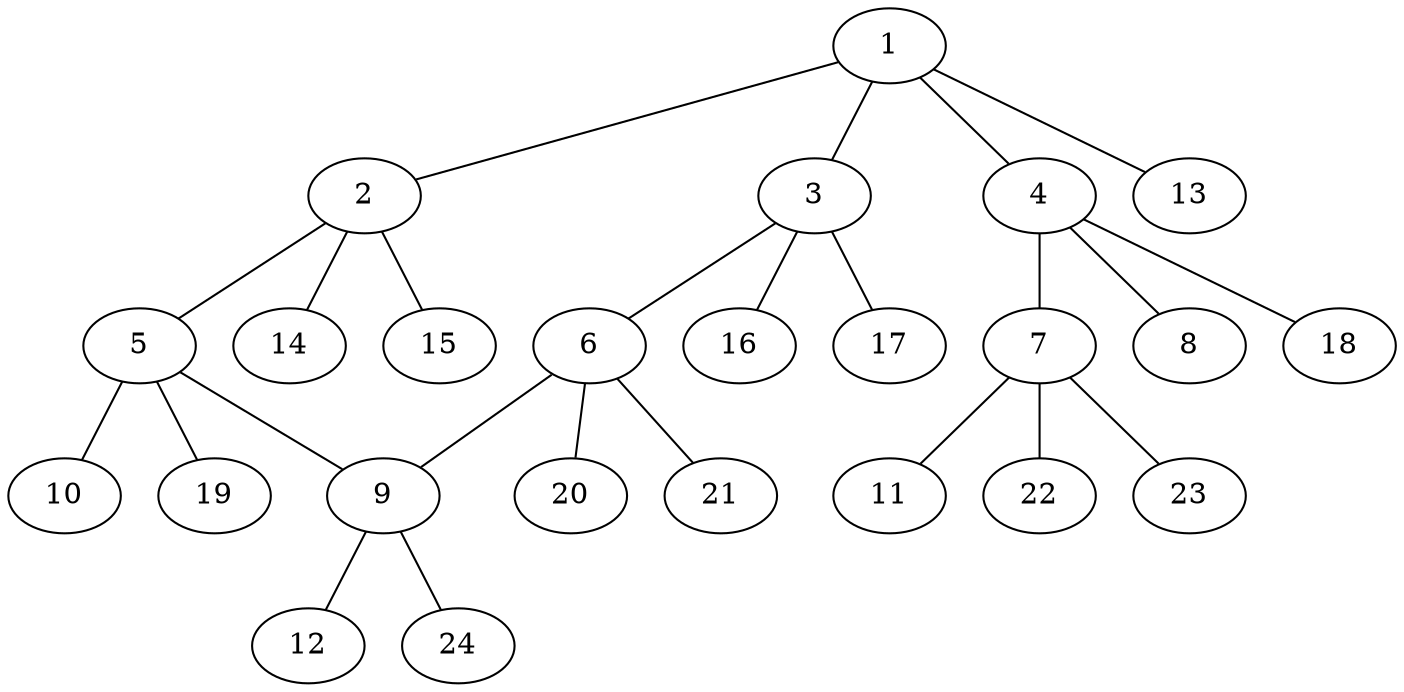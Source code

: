 graph molecule_3607 {
	1	 [chem=C];
	2	 [chem=C];
	1 -- 2	 [valence=1];
	3	 [chem=C];
	1 -- 3	 [valence=1];
	4	 [chem=C];
	1 -- 4	 [valence=1];
	13	 [chem=H];
	1 -- 13	 [valence=1];
	5	 [chem=C];
	2 -- 5	 [valence=1];
	14	 [chem=H];
	2 -- 14	 [valence=1];
	15	 [chem=H];
	2 -- 15	 [valence=1];
	6	 [chem=C];
	3 -- 6	 [valence=1];
	16	 [chem=H];
	3 -- 16	 [valence=1];
	17	 [chem=H];
	3 -- 17	 [valence=1];
	7	 [chem=C];
	4 -- 7	 [valence=1];
	8	 [chem=Br];
	4 -- 8	 [valence=1];
	18	 [chem=H];
	4 -- 18	 [valence=1];
	9	 [chem=C];
	5 -- 9	 [valence=1];
	10	 [chem=Br];
	5 -- 10	 [valence=1];
	19	 [chem=H];
	5 -- 19	 [valence=1];
	6 -- 9	 [valence=1];
	20	 [chem=H];
	6 -- 20	 [valence=1];
	21	 [chem=H];
	6 -- 21	 [valence=1];
	11	 [chem=Br];
	7 -- 11	 [valence=1];
	22	 [chem=H];
	7 -- 22	 [valence=1];
	23	 [chem=H];
	7 -- 23	 [valence=1];
	12	 [chem=Br];
	9 -- 12	 [valence=1];
	24	 [chem=H];
	9 -- 24	 [valence=1];
}
